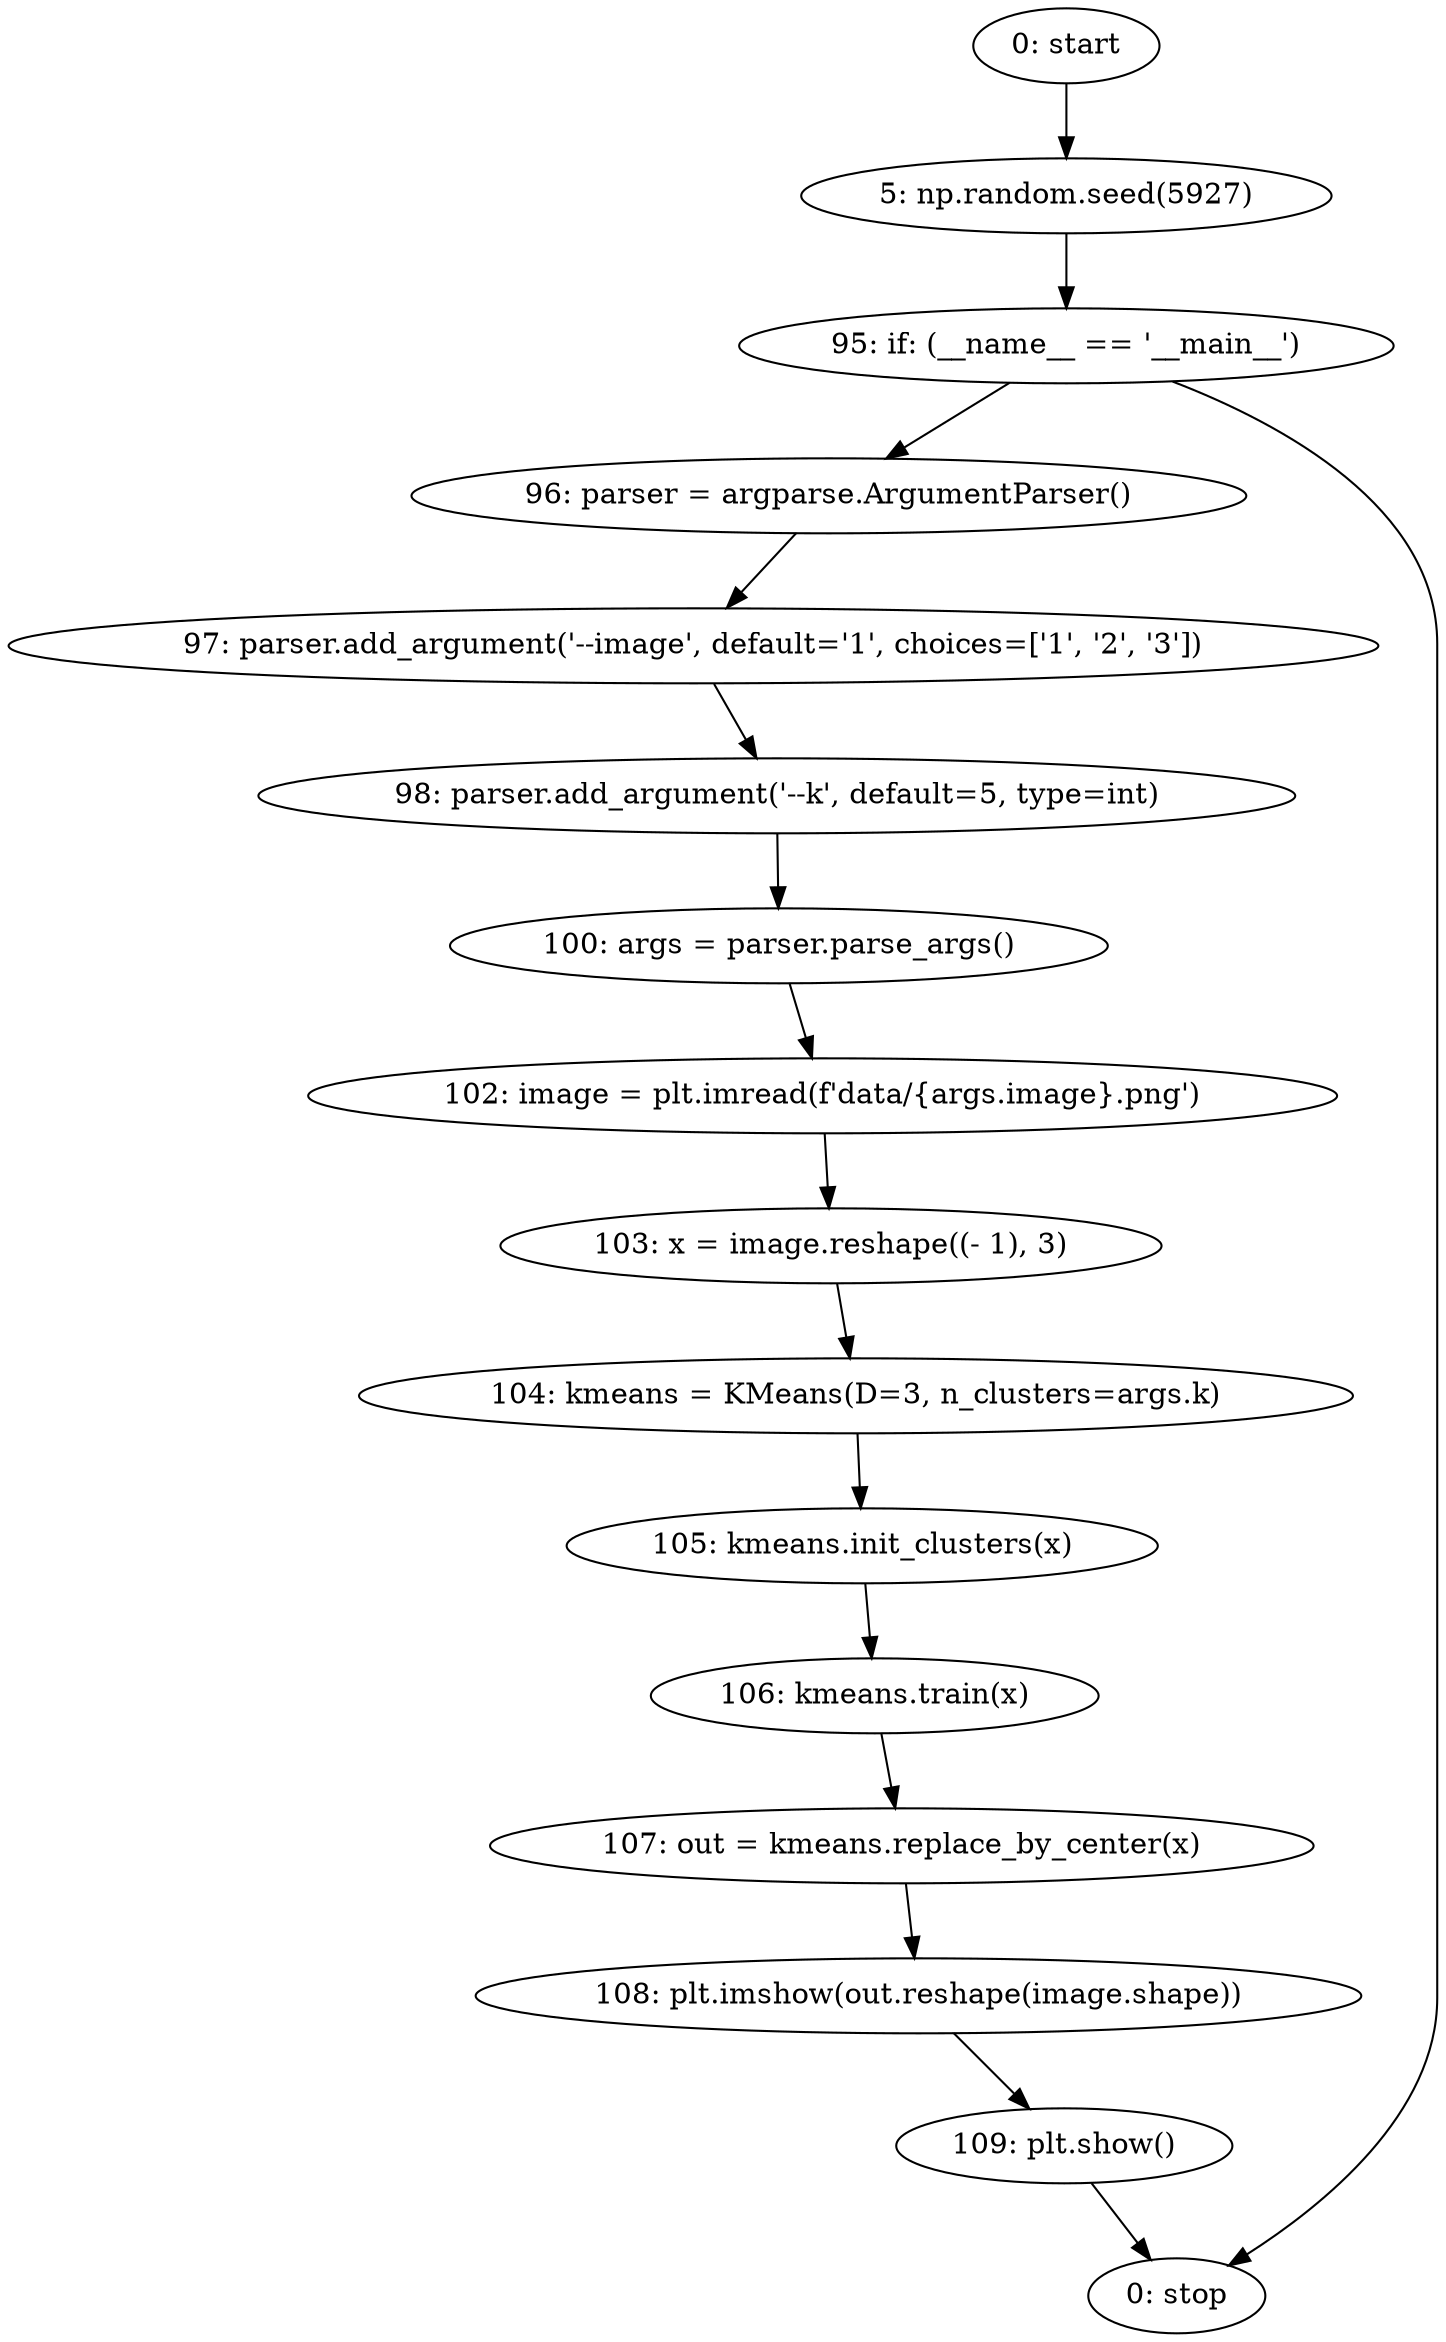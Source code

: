 strict digraph "" {
	node [label="\N"];
	0	 [label="0: start"];
	1	 [label="5: np.random.seed(5927)"];
	0 -> 1;
	2	 [label="95: if: (__name__ == '__main__')"];
	1 -> 2;
	3	 [label="96: parser = argparse.ArgumentParser()"];
	2 -> 3;
	15	 [label="0: stop"];
	2 -> 15;
	4	 [label="97: parser.add_argument('--image', default='1', choices=['1', '2', '3'])"];
	3 -> 4;
	5	 [label="98: parser.add_argument('--k', default=5, type=int)"];
	4 -> 5;
	6	 [label="100: args = parser.parse_args()"];
	5 -> 6;
	7	 [label="102: image = plt.imread(f'data/{args.image}.png')"];
	6 -> 7;
	8	 [label="103: x = image.reshape((- 1), 3)"];
	7 -> 8;
	9	 [label="104: kmeans = KMeans(D=3, n_clusters=args.k)"];
	8 -> 9;
	10	 [label="105: kmeans.init_clusters(x)"];
	9 -> 10;
	11	 [label="106: kmeans.train(x)"];
	10 -> 11;
	12	 [label="107: out = kmeans.replace_by_center(x)"];
	11 -> 12;
	13	 [label="108: plt.imshow(out.reshape(image.shape))"];
	12 -> 13;
	14	 [label="109: plt.show()"];
	13 -> 14;
	14 -> 15;
}

